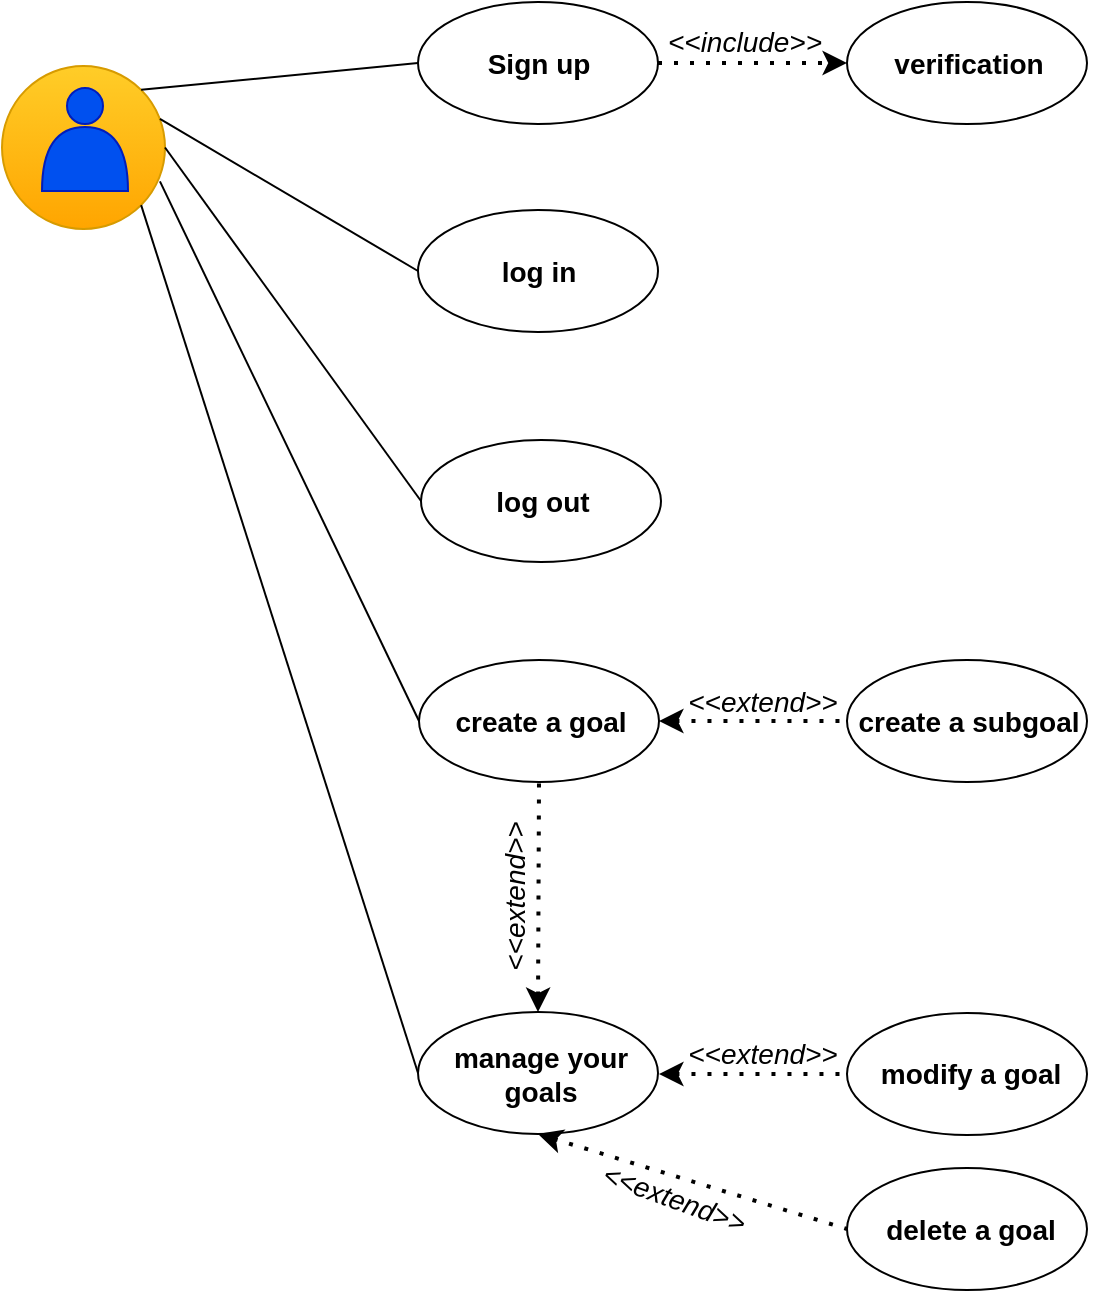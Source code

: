 <mxfile>
    <diagram id="qhOPshkKOAs3S4nOi4xz" name="Page-1">
        <mxGraphModel dx="796" dy="509" grid="0" gridSize="10" guides="1" tooltips="1" connect="1" arrows="1" fold="1" page="1" pageScale="1" pageWidth="827" pageHeight="1169" background="#ffffff" math="0" shadow="0">
            <root>
                <mxCell id="0"/>
                <mxCell id="1" parent="0"/>
                <mxCell id="13" value="" style="group;fillColor=none;gradientColor=none;" vertex="1" connectable="0" parent="1">
                    <mxGeometry x="82" y="108" width="61.5" height="70.5" as="geometry"/>
                </mxCell>
                <mxCell id="54" value="" style="ellipse;whiteSpace=wrap;html=1;aspect=fixed;strokeColor=#d79b00;fontSize=14;fillColor=#ffcd28;gradientColor=#ffa500;" vertex="1" parent="13">
                    <mxGeometry x="-20" y="-11" width="81.5" height="81.5" as="geometry"/>
                </mxCell>
                <mxCell id="14" value="" style="ellipse;whiteSpace=wrap;html=1;aspect=fixed;fillColor=#0050ef;fontColor=#ffffff;strokeColor=#001DBC;" vertex="1" parent="13">
                    <mxGeometry x="12.5" width="18" height="18" as="geometry"/>
                </mxCell>
                <mxCell id="15" value="" style="shape=or;whiteSpace=wrap;html=1;rotation=-90;fillColor=#0050ef;fontColor=#ffffff;strokeColor=#001DBC;" vertex="1" parent="13">
                    <mxGeometry x="5.5" y="14" width="32" height="43" as="geometry"/>
                </mxCell>
                <mxCell id="17" value="" style="ellipse;whiteSpace=wrap;html=1;fillColor=none;strokeColor=#000000;" vertex="1" parent="1">
                    <mxGeometry x="270" y="65" width="120" height="61" as="geometry"/>
                </mxCell>
                <mxCell id="18" value="" style="ellipse;whiteSpace=wrap;html=1;fillColor=none;strokeColor=#000000;" vertex="1" parent="1">
                    <mxGeometry x="270" y="169" width="120" height="61" as="geometry"/>
                </mxCell>
                <mxCell id="19" value="&lt;font size=&quot;1&quot; color=&quot;#000000&quot;&gt;&lt;b style=&quot;font-size: 14px;&quot;&gt;Sign up&lt;/b&gt;&lt;/font&gt;" style="text;html=1;align=center;verticalAlign=middle;resizable=0;points=[];autosize=1;strokeColor=none;fillColor=none;" vertex="1" parent="1">
                    <mxGeometry x="295.5" y="81" width="69" height="29" as="geometry"/>
                </mxCell>
                <mxCell id="20" value="&lt;font size=&quot;1&quot; color=&quot;#000000&quot;&gt;&lt;b style=&quot;font-size: 14px;&quot;&gt;log in&lt;/b&gt;&lt;/font&gt;" style="text;html=1;align=center;verticalAlign=middle;resizable=0;points=[];autosize=1;strokeColor=none;fillColor=none;" vertex="1" parent="1">
                    <mxGeometry x="302.5" y="185" width="55" height="29" as="geometry"/>
                </mxCell>
                <mxCell id="21" value="" style="ellipse;whiteSpace=wrap;html=1;fillColor=none;strokeColor=#000000;" vertex="1" parent="1">
                    <mxGeometry x="270.5" y="394" width="120" height="61" as="geometry"/>
                </mxCell>
                <mxCell id="22" value="&lt;font size=&quot;1&quot; color=&quot;#000000&quot;&gt;&lt;b style=&quot;font-size: 14px;&quot;&gt;create a goal&lt;/b&gt;&lt;/font&gt;" style="text;html=1;align=center;verticalAlign=middle;resizable=0;points=[];autosize=1;strokeColor=none;fillColor=none;" vertex="1" parent="1">
                    <mxGeometry x="279" y="410" width="104" height="29" as="geometry"/>
                </mxCell>
                <mxCell id="25" value="" style="ellipse;whiteSpace=wrap;html=1;fillColor=none;strokeColor=#000000;" vertex="1" parent="1">
                    <mxGeometry x="270" y="570" width="120" height="61" as="geometry"/>
                </mxCell>
                <mxCell id="26" value="&lt;font size=&quot;1&quot; color=&quot;#000000&quot;&gt;&lt;b style=&quot;font-size: 14px;&quot;&gt;manage your&lt;br&gt;goals&lt;/b&gt;&lt;/font&gt;" style="text;html=1;align=center;verticalAlign=middle;resizable=0;points=[];autosize=1;strokeColor=none;fillColor=none;" vertex="1" parent="1">
                    <mxGeometry x="278.5" y="578" width="105" height="46" as="geometry"/>
                </mxCell>
                <mxCell id="27" value="" style="ellipse;whiteSpace=wrap;html=1;fillColor=none;strokeColor=#000000;" vertex="1" parent="1">
                    <mxGeometry x="484.5" y="394" width="120" height="61" as="geometry"/>
                </mxCell>
                <mxCell id="28" value="&lt;font size=&quot;1&quot; color=&quot;#000000&quot;&gt;&lt;b style=&quot;font-size: 14px;&quot;&gt;create a subgoal&lt;/b&gt;&lt;/font&gt;" style="text;html=1;align=center;verticalAlign=middle;resizable=0;points=[];autosize=1;strokeColor=none;fillColor=none;" vertex="1" parent="1">
                    <mxGeometry x="480" y="410" width="129" height="29" as="geometry"/>
                </mxCell>
                <mxCell id="29" value="" style="endArrow=none;dashed=1;html=1;dashPattern=1 3;strokeWidth=2;fontSize=14;fontColor=#000000;strokeColor=#000000;exitX=1;exitY=0.5;exitDx=0;exitDy=0;entryX=0;entryY=0.5;entryDx=0;entryDy=0;endFill=0;startArrow=classic;startFill=1;" edge="1" parent="1" source="21" target="27">
                    <mxGeometry width="50" height="50" relative="1" as="geometry">
                        <mxPoint x="421.5" y="472" as="sourcePoint"/>
                        <mxPoint x="471.5" y="422" as="targetPoint"/>
                    </mxGeometry>
                </mxCell>
                <mxCell id="30" value="&lt;font color=&quot;#000000&quot;&gt;&lt;span style=&quot;font-size: 14px;&quot;&gt;&lt;i&gt;&amp;lt;&amp;lt;extend&amp;gt;&amp;gt;&lt;/i&gt;&lt;/span&gt;&lt;/font&gt;" style="text;html=1;align=center;verticalAlign=middle;resizable=0;points=[];autosize=1;strokeColor=none;fillColor=none;" vertex="1" parent="1">
                    <mxGeometry x="395" y="400" width="93" height="29" as="geometry"/>
                </mxCell>
                <mxCell id="31" value="" style="ellipse;whiteSpace=wrap;html=1;fillColor=none;strokeColor=#000000;" vertex="1" parent="1">
                    <mxGeometry x="484.5" y="65" width="120" height="61" as="geometry"/>
                </mxCell>
                <mxCell id="32" value="&lt;font size=&quot;1&quot; color=&quot;#000000&quot;&gt;&lt;b style=&quot;font-size: 14px;&quot;&gt;verification&lt;/b&gt;&lt;/font&gt;" style="text;html=1;align=center;verticalAlign=middle;resizable=0;points=[];autosize=1;strokeColor=none;fillColor=none;" vertex="1" parent="1">
                    <mxGeometry x="498" y="81" width="93" height="29" as="geometry"/>
                </mxCell>
                <mxCell id="33" value="" style="endArrow=classic;dashed=1;html=1;dashPattern=1 3;strokeWidth=2;fontSize=14;fontColor=#000000;strokeColor=#000000;exitX=1;exitY=0.5;exitDx=0;exitDy=0;entryX=0;entryY=0.5;entryDx=0;entryDy=0;endFill=1;" edge="1" parent="1" source="17" target="31">
                    <mxGeometry width="50" height="50" relative="1" as="geometry">
                        <mxPoint x="392.75" y="96.5" as="sourcePoint"/>
                        <mxPoint x="486.75" y="96.5" as="targetPoint"/>
                    </mxGeometry>
                </mxCell>
                <mxCell id="34" value="&lt;font color=&quot;#000000&quot;&gt;&lt;span style=&quot;font-size: 14px;&quot;&gt;&lt;i&gt;&amp;lt;&amp;lt;include&amp;gt;&amp;gt;&lt;/i&gt;&lt;/span&gt;&lt;/font&gt;" style="text;html=1;align=center;verticalAlign=middle;resizable=0;points=[];autosize=1;strokeColor=none;fillColor=none;" vertex="1" parent="1">
                    <mxGeometry x="385" y="70" width="95" height="29" as="geometry"/>
                </mxCell>
                <mxCell id="35" value="" style="ellipse;whiteSpace=wrap;html=1;fillColor=none;strokeColor=#000000;" vertex="1" parent="1">
                    <mxGeometry x="484.5" y="570.5" width="120" height="61" as="geometry"/>
                </mxCell>
                <mxCell id="36" value="&lt;font color=&quot;#000000&quot;&gt;&lt;span style=&quot;font-size: 14px;&quot;&gt;&lt;b&gt;modify a goal&lt;/b&gt;&lt;/span&gt;&lt;/font&gt;" style="text;html=1;align=center;verticalAlign=middle;resizable=0;points=[];autosize=1;strokeColor=none;fillColor=none;" vertex="1" parent="1">
                    <mxGeometry x="492" y="586.5" width="108" height="29" as="geometry"/>
                </mxCell>
                <mxCell id="37" value="" style="endArrow=none;dashed=1;html=1;dashPattern=1 3;strokeWidth=2;fontSize=14;fontColor=#000000;strokeColor=#000000;exitX=1;exitY=0.5;exitDx=0;exitDy=0;entryX=0;entryY=0.5;entryDx=0;entryDy=0;endFill=0;startArrow=classic;startFill=1;" edge="1" parent="1" target="35">
                    <mxGeometry width="50" height="50" relative="1" as="geometry">
                        <mxPoint x="390.5" y="601" as="sourcePoint"/>
                        <mxPoint x="471.5" y="598.5" as="targetPoint"/>
                    </mxGeometry>
                </mxCell>
                <mxCell id="38" value="&lt;font color=&quot;#000000&quot;&gt;&lt;span style=&quot;font-size: 14px;&quot;&gt;&lt;i&gt;&amp;lt;&amp;lt;extend&amp;gt;&amp;gt;&lt;/i&gt;&lt;/span&gt;&lt;/font&gt;" style="text;html=1;align=center;verticalAlign=middle;resizable=0;points=[];autosize=1;strokeColor=none;fillColor=none;" vertex="1" parent="1">
                    <mxGeometry x="395" y="576.5" width="93" height="29" as="geometry"/>
                </mxCell>
                <mxCell id="39" value="" style="endArrow=none;dashed=1;html=1;dashPattern=1 3;strokeWidth=2;fontSize=14;fontColor=#000000;strokeColor=#000000;exitX=0.5;exitY=0;exitDx=0;exitDy=0;endFill=0;startArrow=classic;startFill=1;entryX=0.5;entryY=1;entryDx=0;entryDy=0;" edge="1" parent="1" source="25" target="21">
                    <mxGeometry width="50" height="50" relative="1" as="geometry">
                        <mxPoint x="390" y="521.5" as="sourcePoint"/>
                        <mxPoint x="483" y="493.5" as="targetPoint"/>
                    </mxGeometry>
                </mxCell>
                <mxCell id="40" value="&lt;font color=&quot;#000000&quot;&gt;&lt;span style=&quot;font-size: 14px;&quot;&gt;&lt;i&gt;&amp;lt;&amp;lt;extend&amp;gt;&amp;gt;&lt;/i&gt;&lt;/span&gt;&lt;/font&gt;" style="text;html=1;align=center;verticalAlign=middle;resizable=0;points=[];autosize=1;strokeColor=none;fillColor=none;rotation=-90;" vertex="1" parent="1">
                    <mxGeometry x="271.5" y="498" width="93" height="29" as="geometry"/>
                </mxCell>
                <mxCell id="41" value="" style="endArrow=none;dashed=1;html=1;dashPattern=1 3;strokeWidth=2;fontSize=14;fontColor=#000000;strokeColor=#000000;exitX=0.5;exitY=1;exitDx=0;exitDy=0;entryX=0;entryY=0.5;entryDx=0;entryDy=0;endFill=0;startArrow=classic;startFill=1;" edge="1" parent="1" source="25" target="43">
                    <mxGeometry width="50" height="50" relative="1" as="geometry">
                        <mxPoint x="390" y="656" as="sourcePoint"/>
                        <mxPoint x="484" y="656" as="targetPoint"/>
                    </mxGeometry>
                </mxCell>
                <mxCell id="42" value="&lt;font color=&quot;#000000&quot;&gt;&lt;span style=&quot;font-size: 14px;&quot;&gt;&lt;i&gt;&amp;lt;&amp;lt;extend&amp;gt;&amp;gt;&lt;/i&gt;&lt;/span&gt;&lt;/font&gt;" style="text;html=1;align=center;verticalAlign=middle;resizable=0;points=[];autosize=1;strokeColor=none;fillColor=none;rotation=20;" vertex="1" parent="1">
                    <mxGeometry x="351" y="648" width="93" height="29" as="geometry"/>
                </mxCell>
                <mxCell id="43" value="" style="ellipse;whiteSpace=wrap;html=1;fillColor=none;strokeColor=#000000;" vertex="1" parent="1">
                    <mxGeometry x="484.5" y="648" width="120" height="61" as="geometry"/>
                </mxCell>
                <mxCell id="44" value="&lt;font color=&quot;#000000&quot;&gt;&lt;span style=&quot;font-size: 14px;&quot;&gt;&lt;b&gt;delete a goal&lt;/b&gt;&lt;/span&gt;&lt;/font&gt;" style="text;html=1;align=center;verticalAlign=middle;resizable=0;points=[];autosize=1;strokeColor=none;fillColor=none;" vertex="1" parent="1">
                    <mxGeometry x="494" y="664" width="103" height="29" as="geometry"/>
                </mxCell>
                <mxCell id="48" value="" style="ellipse;whiteSpace=wrap;html=1;fillColor=none;strokeColor=#000000;" vertex="1" parent="1">
                    <mxGeometry x="271.5" y="284" width="120" height="61" as="geometry"/>
                </mxCell>
                <mxCell id="49" value="&lt;font size=&quot;1&quot; color=&quot;#000000&quot;&gt;&lt;b style=&quot;font-size: 14px;&quot;&gt;log out&lt;/b&gt;&lt;/font&gt;" style="text;html=1;align=center;verticalAlign=middle;resizable=0;points=[];autosize=1;strokeColor=none;fillColor=none;" vertex="1" parent="1">
                    <mxGeometry x="299" y="300" width="65" height="29" as="geometry"/>
                </mxCell>
                <mxCell id="51" value="" style="endArrow=none;html=1;strokeColor=#000000;fontSize=14;fontColor=#000000;exitX=1;exitY=0;exitDx=0;exitDy=0;entryX=0;entryY=0.5;entryDx=0;entryDy=0;" edge="1" parent="1" source="54" target="17">
                    <mxGeometry width="50" height="50" relative="1" as="geometry">
                        <mxPoint x="405" y="460" as="sourcePoint"/>
                        <mxPoint x="455" y="410" as="targetPoint"/>
                    </mxGeometry>
                </mxCell>
                <mxCell id="52" value="" style="endArrow=none;html=1;strokeColor=#000000;fontSize=14;fontColor=#000000;entryX=0;entryY=0.5;entryDx=0;entryDy=0;exitX=0.969;exitY=0.325;exitDx=0;exitDy=0;exitPerimeter=0;" edge="1" parent="1" source="54" target="18">
                    <mxGeometry width="50" height="50" relative="1" as="geometry">
                        <mxPoint x="142" y="146" as="sourcePoint"/>
                        <mxPoint x="280.0" y="105.5" as="targetPoint"/>
                    </mxGeometry>
                </mxCell>
                <mxCell id="53" value="" style="endArrow=none;html=1;strokeColor=#000000;fontSize=14;fontColor=#000000;entryX=0;entryY=0.5;entryDx=0;entryDy=0;exitX=1;exitY=0.5;exitDx=0;exitDy=0;" edge="1" parent="1" source="54" target="48">
                    <mxGeometry width="50" height="50" relative="1" as="geometry">
                        <mxPoint x="143" y="167" as="sourcePoint"/>
                        <mxPoint x="280.0" y="209.5" as="targetPoint"/>
                    </mxGeometry>
                </mxCell>
                <mxCell id="55" value="" style="endArrow=none;html=1;strokeColor=#000000;fontSize=14;fontColor=#000000;entryX=0;entryY=0.5;entryDx=0;entryDy=0;exitX=0.969;exitY=0.708;exitDx=0;exitDy=0;exitPerimeter=0;" edge="1" parent="1" source="54" target="21">
                    <mxGeometry width="50" height="50" relative="1" as="geometry">
                        <mxPoint x="138.0" y="156" as="sourcePoint"/>
                        <mxPoint x="266.0" y="333.5" as="targetPoint"/>
                    </mxGeometry>
                </mxCell>
                <mxCell id="56" value="" style="endArrow=none;html=1;strokeColor=#000000;fontSize=14;fontColor=#000000;entryX=0;entryY=0.5;entryDx=0;entryDy=0;exitX=1;exitY=1;exitDx=0;exitDy=0;" edge="1" parent="1" source="54" target="25">
                    <mxGeometry width="50" height="50" relative="1" as="geometry">
                        <mxPoint x="129.0" y="169.0" as="sourcePoint"/>
                        <mxPoint x="258.48" y="439.86" as="targetPoint"/>
                    </mxGeometry>
                </mxCell>
            </root>
        </mxGraphModel>
    </diagram>
</mxfile>
